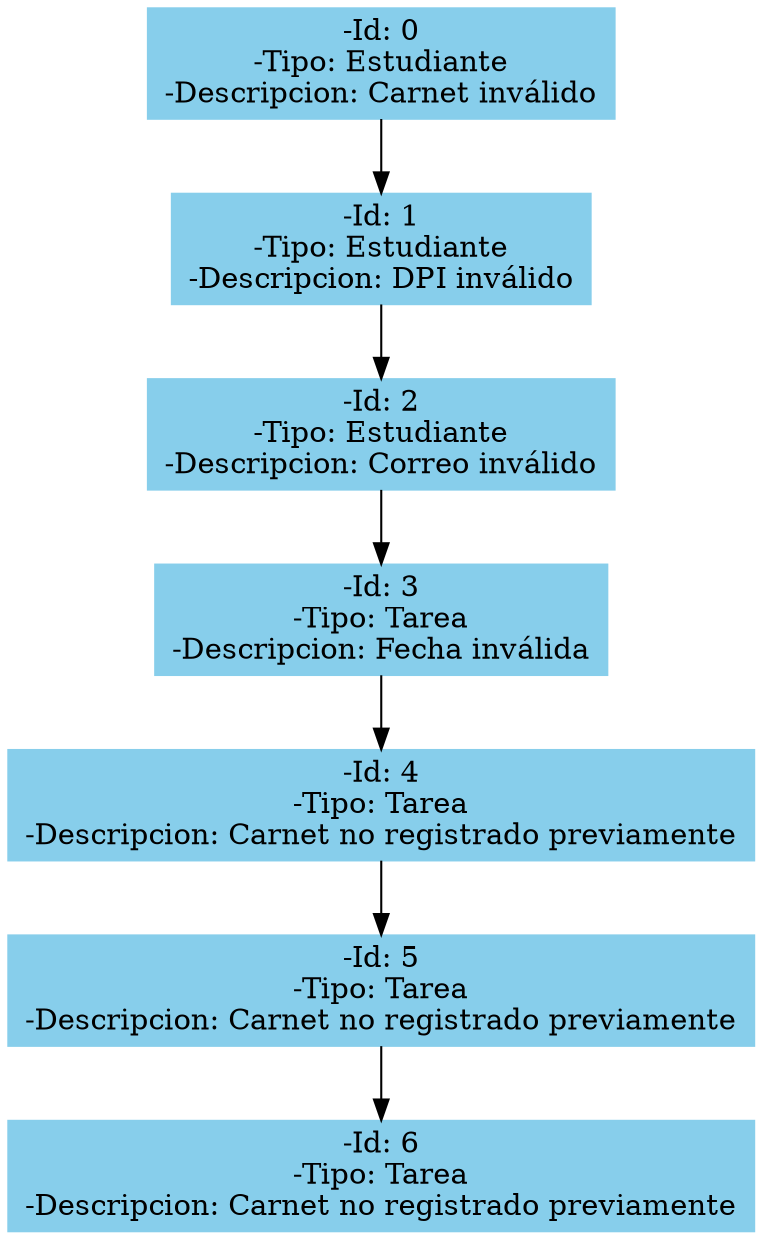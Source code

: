 digraph {
 rankdir=TB;
	Nodo0->Nodo1; 

 	Nodo0[shape=box, style=filled, color=skyblue, label= "-Id: 0
-Tipo: Estudiante
-Descripcion: Carnet inválido"] 
	Nodo1->Nodo2; 

 	Nodo1[shape=box, style=filled, color=skyblue, label= "-Id: 1
-Tipo: Estudiante
-Descripcion: DPI inválido"] 
	Nodo2->Nodo3; 

 	Nodo2[shape=box, style=filled, color=skyblue, label= "-Id: 2
-Tipo: Estudiante
-Descripcion: Correo inválido"] 
	Nodo3->Nodo4; 

 	Nodo3[shape=box, style=filled, color=skyblue, label= "-Id: 3
-Tipo: Tarea
-Descripcion: Fecha inválida"] 
	Nodo4->Nodo5; 

 	Nodo4[shape=box, style=filled, color=skyblue, label= "-Id: 4
-Tipo: Tarea
-Descripcion: Carnet no registrado previamente"] 
	Nodo5->Nodo6; 

 	Nodo5[shape=box, style=filled, color=skyblue, label= "-Id: 5
-Tipo: Tarea
-Descripcion: Carnet no registrado previamente"] 

 	Nodo6[shape=box, style=filled, color=skyblue, label= "-Id: 6
-Tipo: Tarea
-Descripcion: Carnet no registrado previamente"] 
}
